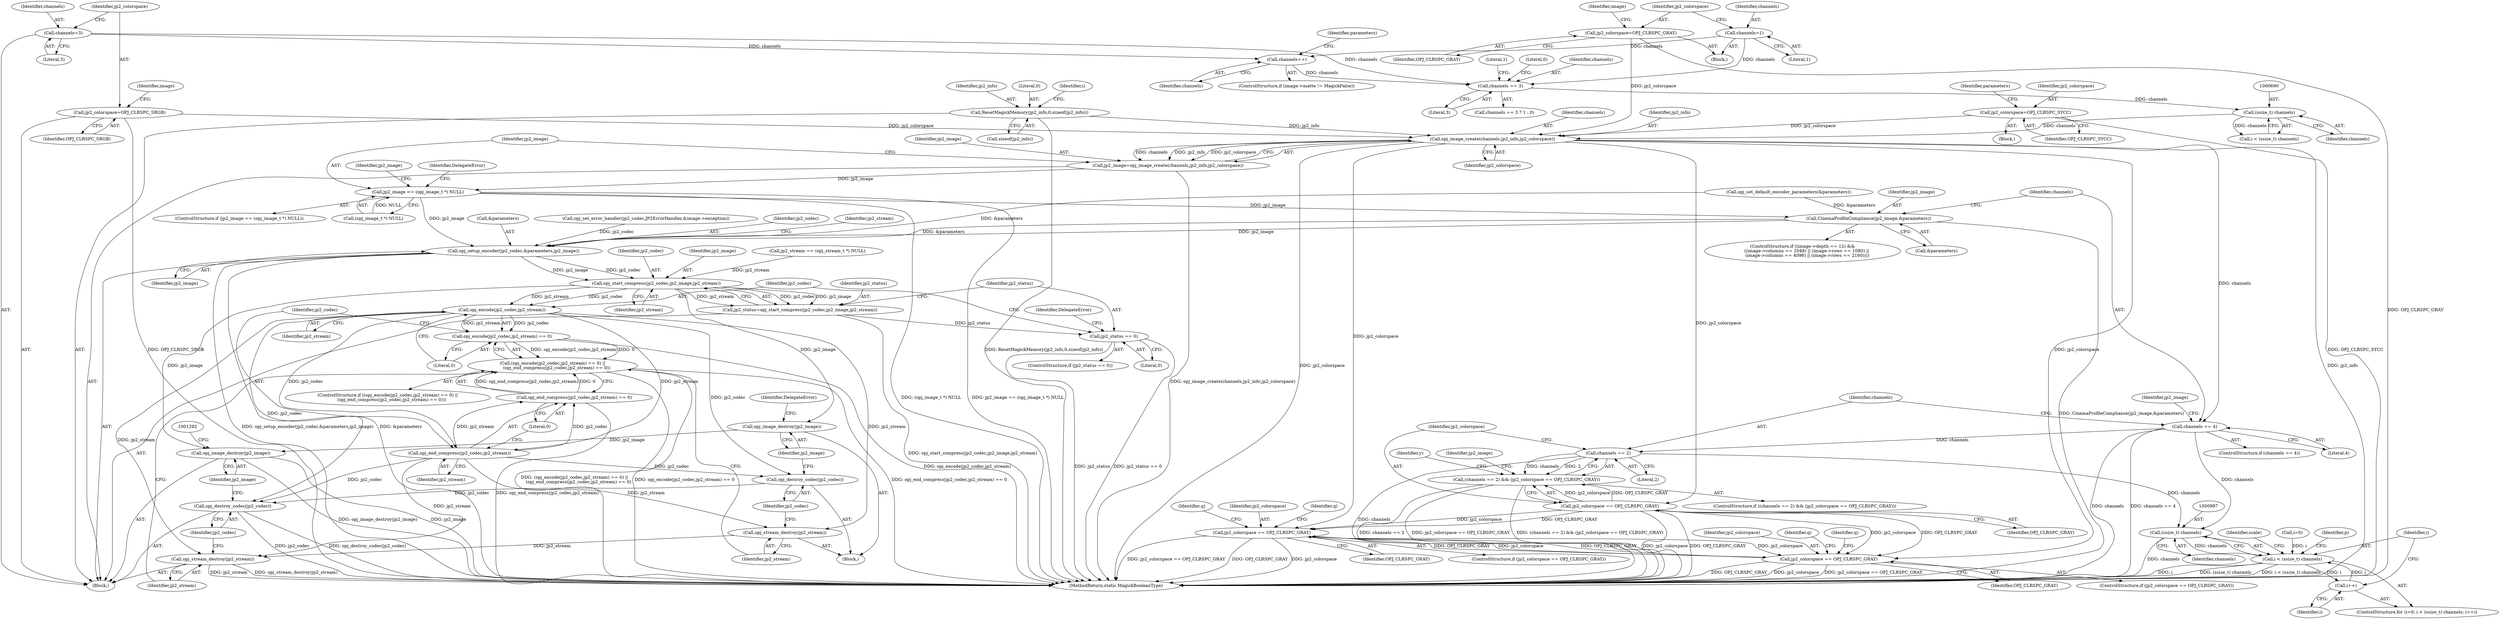 digraph "0_ImageMagick_3d5ac8c20846871f1eb3068b65f93da7cd33bfd0_0@API" {
"1000801" [label="(Call,opj_image_create(channels,jp2_info,jp2_colorspace))"];
"1000689" [label="(Call,(ssize_t) channels)"];
"1000673" [label="(Call,channels == 3)"];
"1000617" [label="(Call,channels=3)"];
"1000648" [label="(Call,channels=1)"];
"1000666" [label="(Call,channels++)"];
"1000678" [label="(Call,ResetMagickMemory(jp2_info,0,sizeof(jp2_info)))"];
"1000620" [label="(Call,jp2_colorspace=OPJ_CLRSPC_SRGB)"];
"1000630" [label="(Call,jp2_colorspace=OPJ_CLRSPC_SYCC)"];
"1000651" [label="(Call,jp2_colorspace=OPJ_CLRSPC_GRAY)"];
"1000799" [label="(Call,jp2_image=opj_image_create(channels,jp2_info,jp2_colorspace))"];
"1000806" [label="(Call,jp2_image == (opj_image_t *) NULL)"];
"1000904" [label="(Call,CinemaProfileCompliance(jp2_image,&parameters))"];
"1001215" [label="(Call,opj_setup_encoder(jp2_codec,&parameters,jp2_image))"];
"1001252" [label="(Call,opj_start_compress(jp2_codec,jp2_image,jp2_stream))"];
"1001250" [label="(Call,jp2_status=opj_start_compress(jp2_codec,jp2_image,jp2_stream))"];
"1001257" [label="(Call,jp2_status == 0)"];
"1001266" [label="(Call,opj_encode(jp2_codec,jp2_stream))"];
"1001265" [label="(Call,opj_encode(jp2_codec,jp2_stream) == 0)"];
"1001264" [label="(Call,(opj_encode(jp2_codec,jp2_stream) == 0) ||\n      (opj_end_compress(jp2_codec,jp2_stream) == 0))"];
"1001271" [label="(Call,opj_end_compress(jp2_codec,jp2_stream))"];
"1001270" [label="(Call,opj_end_compress(jp2_codec,jp2_stream) == 0)"];
"1001276" [label="(Call,opj_stream_destroy(jp2_stream))"];
"1001285" [label="(Call,opj_stream_destroy(jp2_stream))"];
"1001278" [label="(Call,opj_destroy_codec(jp2_codec))"];
"1001287" [label="(Call,opj_destroy_codec(jp2_codec))"];
"1001280" [label="(Call,opj_image_destroy(jp2_image))"];
"1001289" [label="(Call,opj_image_destroy(jp2_image))"];
"1000909" [label="(Call,channels == 4)"];
"1000924" [label="(Call,channels == 2)"];
"1000923" [label="(Call,(channels == 2) && (jp2_colorspace == OPJ_CLRSPC_GRAY))"];
"1000996" [label="(Call,(ssize_t) channels)"];
"1000994" [label="(Call,i < (ssize_t) channels)"];
"1000999" [label="(Call,i++)"];
"1000927" [label="(Call,jp2_colorspace == OPJ_CLRSPC_GRAY)"];
"1001068" [label="(Call,jp2_colorspace == OPJ_CLRSPC_GRAY)"];
"1001097" [label="(Call,jp2_colorspace == OPJ_CLRSPC_GRAY)"];
"1000928" [label="(Identifier,jp2_colorspace)"];
"1000689" [label="(Call,(ssize_t) channels)"];
"1001208" [label="(Call,opj_set_error_handler(jp2_codec,JP2ErrorHandler,&image->exception))"];
"1001272" [label="(Identifier,jp2_codec)"];
"1001263" [label="(ControlStructure,if ((opj_encode(jp2_codec,jp2_stream) == 0) ||\n      (opj_end_compress(jp2_codec,jp2_stream) == 0)))"];
"1001216" [label="(Identifier,jp2_codec)"];
"1000994" [label="(Call,i < (ssize_t) channels)"];
"1001281" [label="(Identifier,jp2_image)"];
"1000941" [label="(Identifier,y)"];
"1001215" [label="(Call,opj_setup_encoder(jp2_codec,&parameters,jp2_image))"];
"1001005" [label="(Identifier,scale)"];
"1000620" [label="(Call,jp2_colorspace=OPJ_CLRSPC_SRGB)"];
"1000672" [label="(Call,channels == 3 ? 1 : 0)"];
"1001267" [label="(Identifier,jp2_codec)"];
"1000909" [label="(Call,channels == 4)"];
"1000626" [label="(Identifier,image)"];
"1000680" [label="(Literal,0)"];
"1000632" [label="(Identifier,OPJ_CLRSPC_SYCC)"];
"1000670" [label="(Identifier,parameters)"];
"1000635" [label="(Identifier,parameters)"];
"1000991" [label="(Call,i=0)"];
"1000910" [label="(Identifier,channels)"];
"1000995" [label="(Identifier,i)"];
"1000804" [label="(Identifier,jp2_colorspace)"];
"1000906" [label="(Call,&parameters)"];
"1001098" [label="(Identifier,jp2_colorspace)"];
"1000934" [label="(Identifier,jp2_image)"];
"1001268" [label="(Identifier,jp2_stream)"];
"1000926" [label="(Literal,2)"];
"1000904" [label="(Call,CinemaProfileCompliance(jp2_image,&parameters))"];
"1001251" [label="(Identifier,jp2_status)"];
"1000619" [label="(Literal,3)"];
"1000911" [label="(Literal,4)"];
"1000660" [label="(ControlStructure,if (image->matte != MagickFalse))"];
"1001287" [label="(Call,opj_destroy_codec(jp2_codec))"];
"1000874" [label="(ControlStructure,if ((image->depth == 12) &&\n      ((image->columns == 2048) || (image->rows == 1080) ||\n       (image->columns == 4096) || (image->rows == 2160))))"];
"1000673" [label="(Call,channels == 3)"];
"1000999" [label="(Call,i++)"];
"1000908" [label="(ControlStructure,if (channels == 4))"];
"1001000" [label="(Identifier,i)"];
"1000617" [label="(Call,channels=3)"];
"1001116" [label="(Identifier,q)"];
"1000618" [label="(Identifier,channels)"];
"1000676" [label="(Literal,1)"];
"1000649" [label="(Identifier,channels)"];
"1001258" [label="(Identifier,jp2_status)"];
"1001269" [label="(Literal,0)"];
"1001280" [label="(Call,opj_image_destroy(jp2_image))"];
"1000927" [label="(Call,jp2_colorspace == OPJ_CLRSPC_GRAY)"];
"1000181" [label="(Call,opj_set_default_encoder_parameters(&parameters))"];
"1001096" [label="(ControlStructure,if (jp2_colorspace == OPJ_CLRSPC_GRAY))"];
"1000677" [label="(Literal,0)"];
"1000816" [label="(Identifier,jp2_image)"];
"1000678" [label="(Call,ResetMagickMemory(jp2_info,0,sizeof(jp2_info)))"];
"1000622" [label="(Identifier,OPJ_CLRSPC_SRGB)"];
"1000687" [label="(Call,i < (ssize_t) channels)"];
"1000112" [label="(Block,)"];
"1001068" [label="(Call,jp2_colorspace == OPJ_CLRSPC_GRAY)"];
"1000925" [label="(Identifier,channels)"];
"1000674" [label="(Identifier,channels)"];
"1000905" [label="(Identifier,jp2_image)"];
"1000998" [label="(Identifier,channels)"];
"1001221" [label="(Identifier,jp2_stream)"];
"1001097" [label="(Call,jp2_colorspace == OPJ_CLRSPC_GRAY)"];
"1001069" [label="(Identifier,jp2_colorspace)"];
"1001099" [label="(Identifier,OPJ_CLRSPC_GRAY)"];
"1000801" [label="(Call,opj_image_create(channels,jp2_info,jp2_colorspace))"];
"1001067" [label="(ControlStructure,if (jp2_colorspace == OPJ_CLRSPC_GRAY))"];
"1001274" [label="(Literal,0)"];
"1001285" [label="(Call,opj_stream_destroy(jp2_stream))"];
"1001271" [label="(Call,opj_end_compress(jp2_codec,jp2_stream))"];
"1000685" [label="(Identifier,i)"];
"1000629" [label="(Block,)"];
"1000667" [label="(Identifier,channels)"];
"1000681" [label="(Call,sizeof(jp2_info))"];
"1000807" [label="(Identifier,jp2_image)"];
"1001278" [label="(Call,opj_destroy_codec(jp2_codec))"];
"1001265" [label="(Call,opj_encode(jp2_codec,jp2_stream) == 0)"];
"1001290" [label="(Identifier,jp2_image)"];
"1000650" [label="(Literal,1)"];
"1001217" [label="(Call,&parameters)"];
"1001254" [label="(Identifier,jp2_image)"];
"1001256" [label="(ControlStructure,if (jp2_status == 0))"];
"1001259" [label="(Literal,0)"];
"1000648" [label="(Call,channels=1)"];
"1000799" [label="(Call,jp2_image=opj_image_create(channels,jp2_info,jp2_colorspace))"];
"1001276" [label="(Call,opj_stream_destroy(jp2_stream))"];
"1001154" [label="(Identifier,p)"];
"1000806" [label="(Call,jp2_image == (opj_image_t *) NULL)"];
"1001275" [label="(Block,)"];
"1000922" [label="(ControlStructure,if ((channels == 2) && (jp2_colorspace == OPJ_CLRSPC_GRAY)))"];
"1000621" [label="(Identifier,jp2_colorspace)"];
"1000651" [label="(Call,jp2_colorspace=OPJ_CLRSPC_GRAY)"];
"1001283" [label="(Identifier,DelegateError)"];
"1000924" [label="(Call,channels == 2)"];
"1000675" [label="(Literal,3)"];
"1000631" [label="(Identifier,jp2_colorspace)"];
"1000630" [label="(Call,jp2_colorspace=OPJ_CLRSPC_SYCC)"];
"1001277" [label="(Identifier,jp2_stream)"];
"1001219" [label="(Identifier,jp2_image)"];
"1001242" [label="(Call,jp2_stream == (opj_stream_t *) NULL)"];
"1000679" [label="(Identifier,jp2_info)"];
"1001103" [label="(Identifier,q)"];
"1001266" [label="(Call,opj_encode(jp2_codec,jp2_stream))"];
"1000990" [label="(ControlStructure,for (i=0; i < (ssize_t) channels; i++))"];
"1000653" [label="(Identifier,OPJ_CLRSPC_GRAY)"];
"1001257" [label="(Call,jp2_status == 0)"];
"1001085" [label="(Identifier,q)"];
"1001253" [label="(Identifier,jp2_codec)"];
"1000803" [label="(Identifier,jp2_info)"];
"1001286" [label="(Identifier,jp2_stream)"];
"1000916" [label="(Identifier,jp2_image)"];
"1000802" [label="(Identifier,channels)"];
"1001270" [label="(Call,opj_end_compress(jp2_codec,jp2_stream) == 0)"];
"1000647" [label="(Block,)"];
"1001297" [label="(MethodReturn,static MagickBooleanType)"];
"1000808" [label="(Call,(opj_image_t *) NULL)"];
"1001250" [label="(Call,jp2_status=opj_start_compress(jp2_codec,jp2_image,jp2_stream))"];
"1000923" [label="(Call,(channels == 2) && (jp2_colorspace == OPJ_CLRSPC_GRAY))"];
"1001264" [label="(Call,(opj_encode(jp2_codec,jp2_stream) == 0) ||\n      (opj_end_compress(jp2_codec,jp2_stream) == 0))"];
"1000652" [label="(Identifier,jp2_colorspace)"];
"1001255" [label="(Identifier,jp2_stream)"];
"1000929" [label="(Identifier,OPJ_CLRSPC_GRAY)"];
"1001289" [label="(Call,opj_image_destroy(jp2_image))"];
"1001252" [label="(Call,opj_start_compress(jp2_codec,jp2_image,jp2_stream))"];
"1001273" [label="(Identifier,jp2_stream)"];
"1000812" [label="(Identifier,DelegateError)"];
"1001070" [label="(Identifier,OPJ_CLRSPC_GRAY)"];
"1000691" [label="(Identifier,channels)"];
"1001261" [label="(Identifier,DelegateError)"];
"1001279" [label="(Identifier,jp2_codec)"];
"1001288" [label="(Identifier,jp2_codec)"];
"1000996" [label="(Call,(ssize_t) channels)"];
"1000805" [label="(ControlStructure,if (jp2_image == (opj_image_t *) NULL))"];
"1001074" [label="(Identifier,q)"];
"1000666" [label="(Call,channels++)"];
"1000800" [label="(Identifier,jp2_image)"];
"1000663" [label="(Identifier,image)"];
"1000801" -> "1000799"  [label="AST: "];
"1000801" -> "1000804"  [label="CFG: "];
"1000802" -> "1000801"  [label="AST: "];
"1000803" -> "1000801"  [label="AST: "];
"1000804" -> "1000801"  [label="AST: "];
"1000799" -> "1000801"  [label="CFG: "];
"1000801" -> "1001297"  [label="DDG: jp2_info"];
"1000801" -> "1001297"  [label="DDG: jp2_colorspace"];
"1000801" -> "1000799"  [label="DDG: channels"];
"1000801" -> "1000799"  [label="DDG: jp2_info"];
"1000801" -> "1000799"  [label="DDG: jp2_colorspace"];
"1000689" -> "1000801"  [label="DDG: channels"];
"1000678" -> "1000801"  [label="DDG: jp2_info"];
"1000620" -> "1000801"  [label="DDG: jp2_colorspace"];
"1000630" -> "1000801"  [label="DDG: jp2_colorspace"];
"1000651" -> "1000801"  [label="DDG: jp2_colorspace"];
"1000801" -> "1000909"  [label="DDG: channels"];
"1000801" -> "1000927"  [label="DDG: jp2_colorspace"];
"1000801" -> "1001068"  [label="DDG: jp2_colorspace"];
"1000801" -> "1001097"  [label="DDG: jp2_colorspace"];
"1000689" -> "1000687"  [label="AST: "];
"1000689" -> "1000691"  [label="CFG: "];
"1000690" -> "1000689"  [label="AST: "];
"1000691" -> "1000689"  [label="AST: "];
"1000687" -> "1000689"  [label="CFG: "];
"1000689" -> "1000687"  [label="DDG: channels"];
"1000673" -> "1000689"  [label="DDG: channels"];
"1000673" -> "1000672"  [label="AST: "];
"1000673" -> "1000675"  [label="CFG: "];
"1000674" -> "1000673"  [label="AST: "];
"1000675" -> "1000673"  [label="AST: "];
"1000676" -> "1000673"  [label="CFG: "];
"1000677" -> "1000673"  [label="CFG: "];
"1000617" -> "1000673"  [label="DDG: channels"];
"1000648" -> "1000673"  [label="DDG: channels"];
"1000666" -> "1000673"  [label="DDG: channels"];
"1000617" -> "1000112"  [label="AST: "];
"1000617" -> "1000619"  [label="CFG: "];
"1000618" -> "1000617"  [label="AST: "];
"1000619" -> "1000617"  [label="AST: "];
"1000621" -> "1000617"  [label="CFG: "];
"1000617" -> "1000666"  [label="DDG: channels"];
"1000648" -> "1000647"  [label="AST: "];
"1000648" -> "1000650"  [label="CFG: "];
"1000649" -> "1000648"  [label="AST: "];
"1000650" -> "1000648"  [label="AST: "];
"1000652" -> "1000648"  [label="CFG: "];
"1000648" -> "1000666"  [label="DDG: channels"];
"1000666" -> "1000660"  [label="AST: "];
"1000666" -> "1000667"  [label="CFG: "];
"1000667" -> "1000666"  [label="AST: "];
"1000670" -> "1000666"  [label="CFG: "];
"1000678" -> "1000112"  [label="AST: "];
"1000678" -> "1000681"  [label="CFG: "];
"1000679" -> "1000678"  [label="AST: "];
"1000680" -> "1000678"  [label="AST: "];
"1000681" -> "1000678"  [label="AST: "];
"1000685" -> "1000678"  [label="CFG: "];
"1000678" -> "1001297"  [label="DDG: ResetMagickMemory(jp2_info,0,sizeof(jp2_info))"];
"1000620" -> "1000112"  [label="AST: "];
"1000620" -> "1000622"  [label="CFG: "];
"1000621" -> "1000620"  [label="AST: "];
"1000622" -> "1000620"  [label="AST: "];
"1000626" -> "1000620"  [label="CFG: "];
"1000620" -> "1001297"  [label="DDG: OPJ_CLRSPC_SRGB"];
"1000630" -> "1000629"  [label="AST: "];
"1000630" -> "1000632"  [label="CFG: "];
"1000631" -> "1000630"  [label="AST: "];
"1000632" -> "1000630"  [label="AST: "];
"1000635" -> "1000630"  [label="CFG: "];
"1000630" -> "1001297"  [label="DDG: OPJ_CLRSPC_SYCC"];
"1000651" -> "1000647"  [label="AST: "];
"1000651" -> "1000653"  [label="CFG: "];
"1000652" -> "1000651"  [label="AST: "];
"1000653" -> "1000651"  [label="AST: "];
"1000663" -> "1000651"  [label="CFG: "];
"1000651" -> "1001297"  [label="DDG: OPJ_CLRSPC_GRAY"];
"1000799" -> "1000112"  [label="AST: "];
"1000800" -> "1000799"  [label="AST: "];
"1000807" -> "1000799"  [label="CFG: "];
"1000799" -> "1001297"  [label="DDG: opj_image_create(channels,jp2_info,jp2_colorspace)"];
"1000799" -> "1000806"  [label="DDG: jp2_image"];
"1000806" -> "1000805"  [label="AST: "];
"1000806" -> "1000808"  [label="CFG: "];
"1000807" -> "1000806"  [label="AST: "];
"1000808" -> "1000806"  [label="AST: "];
"1000812" -> "1000806"  [label="CFG: "];
"1000816" -> "1000806"  [label="CFG: "];
"1000806" -> "1001297"  [label="DDG: (opj_image_t *) NULL"];
"1000806" -> "1001297"  [label="DDG: jp2_image == (opj_image_t *) NULL"];
"1000808" -> "1000806"  [label="DDG: NULL"];
"1000806" -> "1000904"  [label="DDG: jp2_image"];
"1000806" -> "1001215"  [label="DDG: jp2_image"];
"1000904" -> "1000874"  [label="AST: "];
"1000904" -> "1000906"  [label="CFG: "];
"1000905" -> "1000904"  [label="AST: "];
"1000906" -> "1000904"  [label="AST: "];
"1000910" -> "1000904"  [label="CFG: "];
"1000904" -> "1001297"  [label="DDG: CinemaProfileCompliance(jp2_image,&parameters)"];
"1000181" -> "1000904"  [label="DDG: &parameters"];
"1000904" -> "1001215"  [label="DDG: &parameters"];
"1000904" -> "1001215"  [label="DDG: jp2_image"];
"1001215" -> "1000112"  [label="AST: "];
"1001215" -> "1001219"  [label="CFG: "];
"1001216" -> "1001215"  [label="AST: "];
"1001217" -> "1001215"  [label="AST: "];
"1001219" -> "1001215"  [label="AST: "];
"1001221" -> "1001215"  [label="CFG: "];
"1001215" -> "1001297"  [label="DDG: opj_setup_encoder(jp2_codec,&parameters,jp2_image)"];
"1001215" -> "1001297"  [label="DDG: &parameters"];
"1001208" -> "1001215"  [label="DDG: jp2_codec"];
"1000181" -> "1001215"  [label="DDG: &parameters"];
"1001215" -> "1001252"  [label="DDG: jp2_codec"];
"1001215" -> "1001252"  [label="DDG: jp2_image"];
"1001252" -> "1001250"  [label="AST: "];
"1001252" -> "1001255"  [label="CFG: "];
"1001253" -> "1001252"  [label="AST: "];
"1001254" -> "1001252"  [label="AST: "];
"1001255" -> "1001252"  [label="AST: "];
"1001250" -> "1001252"  [label="CFG: "];
"1001252" -> "1001250"  [label="DDG: jp2_codec"];
"1001252" -> "1001250"  [label="DDG: jp2_image"];
"1001252" -> "1001250"  [label="DDG: jp2_stream"];
"1001242" -> "1001252"  [label="DDG: jp2_stream"];
"1001252" -> "1001266"  [label="DDG: jp2_codec"];
"1001252" -> "1001266"  [label="DDG: jp2_stream"];
"1001252" -> "1001280"  [label="DDG: jp2_image"];
"1001252" -> "1001289"  [label="DDG: jp2_image"];
"1001250" -> "1000112"  [label="AST: "];
"1001251" -> "1001250"  [label="AST: "];
"1001258" -> "1001250"  [label="CFG: "];
"1001250" -> "1001297"  [label="DDG: opj_start_compress(jp2_codec,jp2_image,jp2_stream)"];
"1001250" -> "1001257"  [label="DDG: jp2_status"];
"1001257" -> "1001256"  [label="AST: "];
"1001257" -> "1001259"  [label="CFG: "];
"1001258" -> "1001257"  [label="AST: "];
"1001259" -> "1001257"  [label="AST: "];
"1001261" -> "1001257"  [label="CFG: "];
"1001267" -> "1001257"  [label="CFG: "];
"1001257" -> "1001297"  [label="DDG: jp2_status"];
"1001257" -> "1001297"  [label="DDG: jp2_status == 0"];
"1001266" -> "1001265"  [label="AST: "];
"1001266" -> "1001268"  [label="CFG: "];
"1001267" -> "1001266"  [label="AST: "];
"1001268" -> "1001266"  [label="AST: "];
"1001269" -> "1001266"  [label="CFG: "];
"1001266" -> "1001265"  [label="DDG: jp2_codec"];
"1001266" -> "1001265"  [label="DDG: jp2_stream"];
"1001266" -> "1001271"  [label="DDG: jp2_codec"];
"1001266" -> "1001271"  [label="DDG: jp2_stream"];
"1001266" -> "1001276"  [label="DDG: jp2_stream"];
"1001266" -> "1001278"  [label="DDG: jp2_codec"];
"1001266" -> "1001285"  [label="DDG: jp2_stream"];
"1001266" -> "1001287"  [label="DDG: jp2_codec"];
"1001265" -> "1001264"  [label="AST: "];
"1001265" -> "1001269"  [label="CFG: "];
"1001269" -> "1001265"  [label="AST: "];
"1001272" -> "1001265"  [label="CFG: "];
"1001264" -> "1001265"  [label="CFG: "];
"1001265" -> "1001297"  [label="DDG: opj_encode(jp2_codec,jp2_stream)"];
"1001265" -> "1001264"  [label="DDG: opj_encode(jp2_codec,jp2_stream)"];
"1001265" -> "1001264"  [label="DDG: 0"];
"1001264" -> "1001263"  [label="AST: "];
"1001264" -> "1001270"  [label="CFG: "];
"1001270" -> "1001264"  [label="AST: "];
"1001277" -> "1001264"  [label="CFG: "];
"1001286" -> "1001264"  [label="CFG: "];
"1001264" -> "1001297"  [label="DDG: opj_encode(jp2_codec,jp2_stream) == 0"];
"1001264" -> "1001297"  [label="DDG: opj_end_compress(jp2_codec,jp2_stream) == 0"];
"1001264" -> "1001297"  [label="DDG: (opj_encode(jp2_codec,jp2_stream) == 0) ||\n      (opj_end_compress(jp2_codec,jp2_stream) == 0)"];
"1001270" -> "1001264"  [label="DDG: opj_end_compress(jp2_codec,jp2_stream)"];
"1001270" -> "1001264"  [label="DDG: 0"];
"1001271" -> "1001270"  [label="AST: "];
"1001271" -> "1001273"  [label="CFG: "];
"1001272" -> "1001271"  [label="AST: "];
"1001273" -> "1001271"  [label="AST: "];
"1001274" -> "1001271"  [label="CFG: "];
"1001271" -> "1001270"  [label="DDG: jp2_codec"];
"1001271" -> "1001270"  [label="DDG: jp2_stream"];
"1001271" -> "1001276"  [label="DDG: jp2_stream"];
"1001271" -> "1001278"  [label="DDG: jp2_codec"];
"1001271" -> "1001285"  [label="DDG: jp2_stream"];
"1001271" -> "1001287"  [label="DDG: jp2_codec"];
"1001270" -> "1001274"  [label="CFG: "];
"1001274" -> "1001270"  [label="AST: "];
"1001270" -> "1001297"  [label="DDG: opj_end_compress(jp2_codec,jp2_stream)"];
"1001276" -> "1001275"  [label="AST: "];
"1001276" -> "1001277"  [label="CFG: "];
"1001277" -> "1001276"  [label="AST: "];
"1001279" -> "1001276"  [label="CFG: "];
"1001276" -> "1001285"  [label="DDG: jp2_stream"];
"1001285" -> "1000112"  [label="AST: "];
"1001285" -> "1001286"  [label="CFG: "];
"1001286" -> "1001285"  [label="AST: "];
"1001288" -> "1001285"  [label="CFG: "];
"1001285" -> "1001297"  [label="DDG: jp2_stream"];
"1001285" -> "1001297"  [label="DDG: opj_stream_destroy(jp2_stream)"];
"1001278" -> "1001275"  [label="AST: "];
"1001278" -> "1001279"  [label="CFG: "];
"1001279" -> "1001278"  [label="AST: "];
"1001281" -> "1001278"  [label="CFG: "];
"1001278" -> "1001287"  [label="DDG: jp2_codec"];
"1001287" -> "1000112"  [label="AST: "];
"1001287" -> "1001288"  [label="CFG: "];
"1001288" -> "1001287"  [label="AST: "];
"1001290" -> "1001287"  [label="CFG: "];
"1001287" -> "1001297"  [label="DDG: jp2_codec"];
"1001287" -> "1001297"  [label="DDG: opj_destroy_codec(jp2_codec)"];
"1001280" -> "1001275"  [label="AST: "];
"1001280" -> "1001281"  [label="CFG: "];
"1001281" -> "1001280"  [label="AST: "];
"1001283" -> "1001280"  [label="CFG: "];
"1001280" -> "1001289"  [label="DDG: jp2_image"];
"1001289" -> "1000112"  [label="AST: "];
"1001289" -> "1001290"  [label="CFG: "];
"1001290" -> "1001289"  [label="AST: "];
"1001292" -> "1001289"  [label="CFG: "];
"1001289" -> "1001297"  [label="DDG: jp2_image"];
"1001289" -> "1001297"  [label="DDG: opj_image_destroy(jp2_image)"];
"1000909" -> "1000908"  [label="AST: "];
"1000909" -> "1000911"  [label="CFG: "];
"1000910" -> "1000909"  [label="AST: "];
"1000911" -> "1000909"  [label="AST: "];
"1000916" -> "1000909"  [label="CFG: "];
"1000925" -> "1000909"  [label="CFG: "];
"1000909" -> "1001297"  [label="DDG: channels"];
"1000909" -> "1001297"  [label="DDG: channels == 4"];
"1000909" -> "1000924"  [label="DDG: channels"];
"1000909" -> "1000996"  [label="DDG: channels"];
"1000924" -> "1000923"  [label="AST: "];
"1000924" -> "1000926"  [label="CFG: "];
"1000925" -> "1000924"  [label="AST: "];
"1000926" -> "1000924"  [label="AST: "];
"1000928" -> "1000924"  [label="CFG: "];
"1000923" -> "1000924"  [label="CFG: "];
"1000924" -> "1001297"  [label="DDG: channels"];
"1000924" -> "1000923"  [label="DDG: channels"];
"1000924" -> "1000923"  [label="DDG: 2"];
"1000924" -> "1000996"  [label="DDG: channels"];
"1000923" -> "1000922"  [label="AST: "];
"1000923" -> "1000927"  [label="CFG: "];
"1000927" -> "1000923"  [label="AST: "];
"1000934" -> "1000923"  [label="CFG: "];
"1000941" -> "1000923"  [label="CFG: "];
"1000923" -> "1001297"  [label="DDG: jp2_colorspace == OPJ_CLRSPC_GRAY"];
"1000923" -> "1001297"  [label="DDG: (channels == 2) && (jp2_colorspace == OPJ_CLRSPC_GRAY)"];
"1000923" -> "1001297"  [label="DDG: channels == 2"];
"1000927" -> "1000923"  [label="DDG: jp2_colorspace"];
"1000927" -> "1000923"  [label="DDG: OPJ_CLRSPC_GRAY"];
"1000996" -> "1000994"  [label="AST: "];
"1000996" -> "1000998"  [label="CFG: "];
"1000997" -> "1000996"  [label="AST: "];
"1000998" -> "1000996"  [label="AST: "];
"1000994" -> "1000996"  [label="CFG: "];
"1000996" -> "1001297"  [label="DDG: channels"];
"1000996" -> "1000994"  [label="DDG: channels"];
"1000994" -> "1000990"  [label="AST: "];
"1000995" -> "1000994"  [label="AST: "];
"1001005" -> "1000994"  [label="CFG: "];
"1001154" -> "1000994"  [label="CFG: "];
"1000994" -> "1001297"  [label="DDG: (ssize_t) channels"];
"1000994" -> "1001297"  [label="DDG: i < (ssize_t) channels"];
"1000994" -> "1001297"  [label="DDG: i"];
"1000991" -> "1000994"  [label="DDG: i"];
"1000999" -> "1000994"  [label="DDG: i"];
"1000994" -> "1000999"  [label="DDG: i"];
"1000999" -> "1000990"  [label="AST: "];
"1000999" -> "1001000"  [label="CFG: "];
"1001000" -> "1000999"  [label="AST: "];
"1000995" -> "1000999"  [label="CFG: "];
"1000927" -> "1000929"  [label="CFG: "];
"1000928" -> "1000927"  [label="AST: "];
"1000929" -> "1000927"  [label="AST: "];
"1000927" -> "1001297"  [label="DDG: OPJ_CLRSPC_GRAY"];
"1000927" -> "1001297"  [label="DDG: jp2_colorspace"];
"1000927" -> "1001068"  [label="DDG: jp2_colorspace"];
"1000927" -> "1001068"  [label="DDG: OPJ_CLRSPC_GRAY"];
"1000927" -> "1001097"  [label="DDG: jp2_colorspace"];
"1000927" -> "1001097"  [label="DDG: OPJ_CLRSPC_GRAY"];
"1001068" -> "1001067"  [label="AST: "];
"1001068" -> "1001070"  [label="CFG: "];
"1001069" -> "1001068"  [label="AST: "];
"1001070" -> "1001068"  [label="AST: "];
"1001074" -> "1001068"  [label="CFG: "];
"1001085" -> "1001068"  [label="CFG: "];
"1001068" -> "1001297"  [label="DDG: jp2_colorspace"];
"1001068" -> "1001297"  [label="DDG: jp2_colorspace == OPJ_CLRSPC_GRAY"];
"1001068" -> "1001297"  [label="DDG: OPJ_CLRSPC_GRAY"];
"1001097" -> "1001068"  [label="DDG: jp2_colorspace"];
"1001097" -> "1001068"  [label="DDG: OPJ_CLRSPC_GRAY"];
"1001068" -> "1001097"  [label="DDG: jp2_colorspace"];
"1001068" -> "1001097"  [label="DDG: OPJ_CLRSPC_GRAY"];
"1001097" -> "1001096"  [label="AST: "];
"1001097" -> "1001099"  [label="CFG: "];
"1001098" -> "1001097"  [label="AST: "];
"1001099" -> "1001097"  [label="AST: "];
"1001103" -> "1001097"  [label="CFG: "];
"1001116" -> "1001097"  [label="CFG: "];
"1001097" -> "1001297"  [label="DDG: jp2_colorspace == OPJ_CLRSPC_GRAY"];
"1001097" -> "1001297"  [label="DDG: OPJ_CLRSPC_GRAY"];
"1001097" -> "1001297"  [label="DDG: jp2_colorspace"];
}
